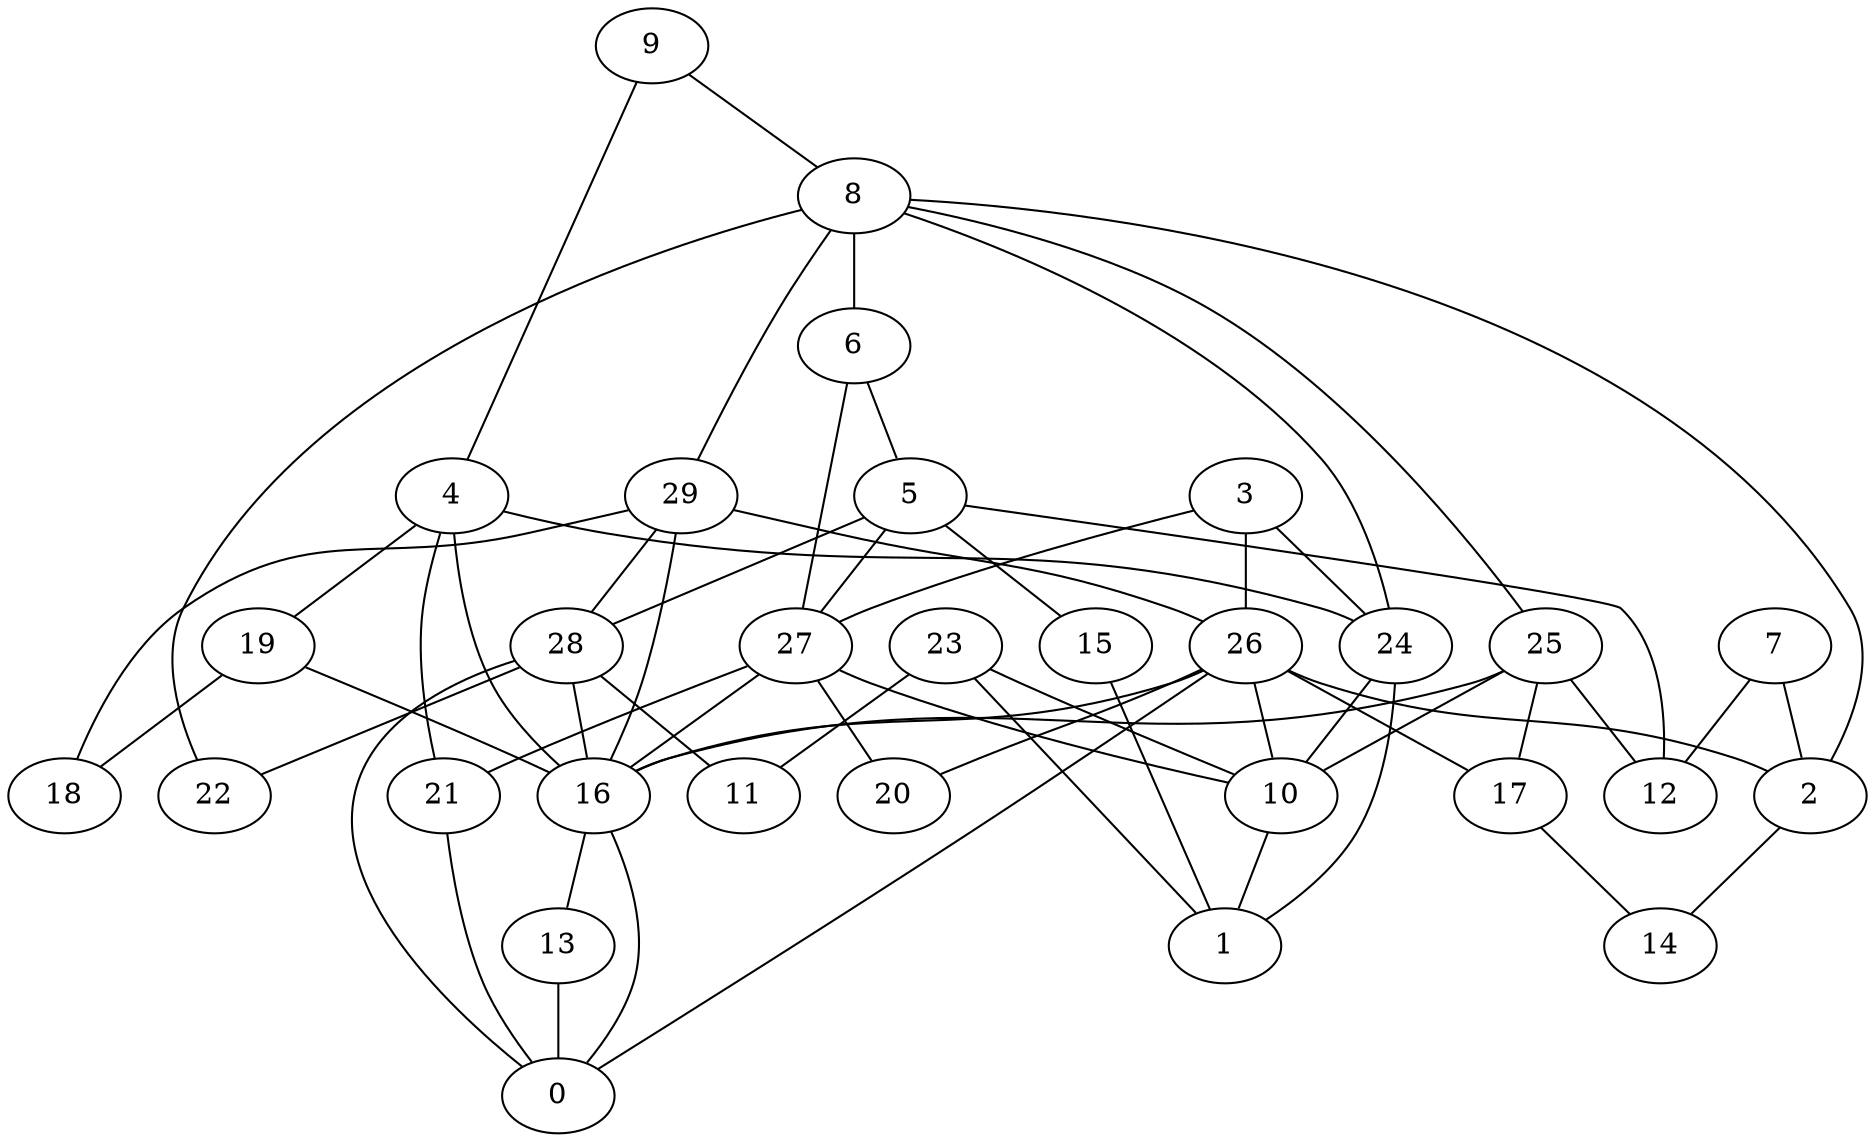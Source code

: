 digraph GG_graph {

subgraph G_graph {
edge [color = black]
"4" -> "19" [dir = none]
"4" -> "16" [dir = none]
"4" -> "24" [dir = none]
"4" -> "21" [dir = none]
"27" -> "10" [dir = none]
"27" -> "16" [dir = none]
"27" -> "20" [dir = none]
"27" -> "21" [dir = none]
"9" -> "4" [dir = none]
"9" -> "8" [dir = none]
"29" -> "26" [dir = none]
"29" -> "16" [dir = none]
"29" -> "28" [dir = none]
"29" -> "18" [dir = none]
"15" -> "1" [dir = none]
"13" -> "0" [dir = none]
"8" -> "29" [dir = none]
"8" -> "25" [dir = none]
"8" -> "22" [dir = none]
"8" -> "2" [dir = none]
"8" -> "24" [dir = none]
"21" -> "0" [dir = none]
"23" -> "1" [dir = none]
"23" -> "10" [dir = none]
"23" -> "11" [dir = none]
"28" -> "22" [dir = none]
"28" -> "11" [dir = none]
"28" -> "16" [dir = none]
"28" -> "0" [dir = none]
"17" -> "14" [dir = none]
"10" -> "1" [dir = none]
"7" -> "2" [dir = none]
"7" -> "12" [dir = none]
"16" -> "0" [dir = none]
"16" -> "13" [dir = none]
"5" -> "12" [dir = none]
"5" -> "28" [dir = none]
"5" -> "27" [dir = none]
"5" -> "15" [dir = none]
"3" -> "27" [dir = none]
"3" -> "26" [dir = none]
"6" -> "5" [dir = none]
"6" -> "27" [dir = none]
"19" -> "18" [dir = none]
"19" -> "16" [dir = none]
"26" -> "20" [dir = none]
"26" -> "17" [dir = none]
"26" -> "2" [dir = none]
"26" -> "16" [dir = none]
"26" -> "0" [dir = none]
"26" -> "10" [dir = none]
"24" -> "10" [dir = none]
"24" -> "1" [dir = none]
"2" -> "14" [dir = none]
"25" -> "10" [dir = none]
"25" -> "16" [dir = none]
"25" -> "17" [dir = none]
"25" -> "12" [dir = none]
"3" -> "24" [dir = none]
"8" -> "6" [dir = none]
}

}

